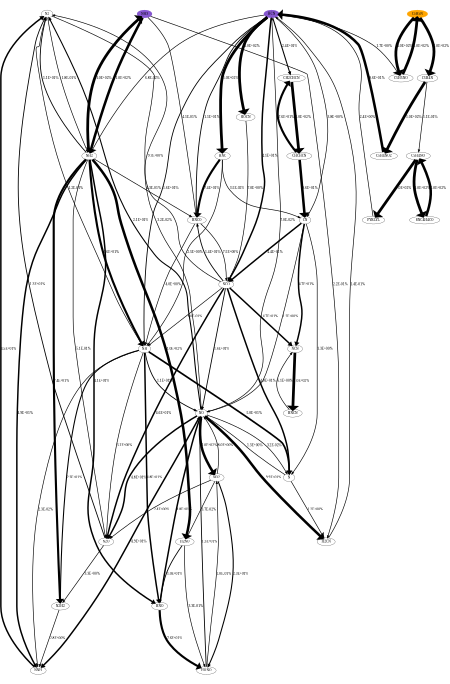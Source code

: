 digraph {
    graph [b="0,0,1558,558", rankdir=TB, center=true, splines=True, size="3,5!", dpi=400, ratio="fill"];
	NO -> N2 [label="2.1E+01%" fontcolor=black fontname=serif fontsize=16 penwidth=5]
	NO -> NNH [label="4.9E+01%" fontcolor=black fontname=serif fontsize=16 penwidth=7]
	NO -> N [label="3.2E-02%" fontcolor=black fontname=serif fontsize=16 penwidth=3]
	NO -> N2O [label="4.8E+01%" fontcolor=black fontname=serif fontsize=16 penwidth=7]
	NO -> NO2 [label="1.0E+02%" fontcolor=black fontname=serif fontsize=16 penwidth=12]
	NO -> HCN [label="7.0E-02%" fontcolor=black fontname=serif fontsize=16 penwidth=3]
	NO -> H2CN [label="9.9E+01%" fontcolor=black fontname=serif fontsize=16 penwidth=12]
	NH3 -> NH2 [label="1.0E+02%" fontcolor=black fontname=serif fontsize=16 penwidth=12]
	NH3 -> HNCO [label="4.1E-01%" fontcolor=black fontname=serif fontsize=16 penwidth=3]
	NH3 -> H2CN [label="2.2E-01%" fontcolor=black fontname=serif fontsize=16 penwidth=3]
	N2 -> NH2 [label="1.8E-01%" fontcolor=black fontname=serif fontsize=16 penwidth=3]
	N2 -> NO [label="3.2E-02%" fontcolor=black fontname=serif fontsize=16 penwidth=3]
	NNH -> N2 [label="4.5E+01%" fontcolor=black fontname=serif fontsize=16 penwidth=7]
	NO2 -> HONO [label="2.3E+01%" fontcolor=black fontname=serif fontsize=16 penwidth=5]
	NO2 -> H2NO [label="3.7E-02%" fontcolor=black fontname=serif fontsize=16 penwidth=3]
	NO2 -> N2O [label="2.4E+00%" fontcolor=black fontname=serif fontsize=16 penwidth=3]
	NO2 -> NO [label="8.0E+00%" fontcolor=black fontname=serif fontsize=16 penwidth=3]
	H2CN -> HCN [label="1.4E-01%" fontcolor=black fontname=serif fontsize=16 penwidth=3]
	N2O -> N2 [label="1.3E+01%" fontcolor=black fontname=serif fontsize=16 penwidth=4]
	N2O -> N2H2 [label="3.3E+00%" fontcolor=black fontname=serif fontsize=16 penwidth=3]
	N -> NO [label="1.3E+00%" fontcolor=black fontname=serif fontsize=16 penwidth=3]
	N -> H2CN [label="1.2E+00%" fontcolor=black fontname=serif fontsize=16 penwidth=3]
	HCN -> NH2 [label="6.8E-02%" fontcolor=black fontname=serif fontsize=16 penwidth=3]
	HCN -> NH [label="1.6E+01%" fontcolor=black fontname=serif fontsize=16 penwidth=4]
	HCN -> HNC [label="1.0E+02%" fontcolor=black fontname=serif fontsize=16 penwidth=13]
	HCN -> CN [label="3.8E+00%" fontcolor=black fontname=serif fontsize=16 penwidth=3]
	HCN -> HNCO [label="1.1E+01%" fontcolor=black fontname=serif fontsize=16 penwidth=4]
	HCN -> NCO [label="4.1E+01%" fontcolor=black fontname=serif fontsize=16 penwidth=7]
	HCN -> CH2CHCN [label="2.4E+01%" fontcolor=black fontname=serif fontsize=16 penwidth=5]
	HCN -> HOCN [label="1.0E+02%" fontcolor=black fontname=serif fontsize=16 penwidth=13]
	C5H5N -> C5H4N [label="1.0E+02%" fontcolor=black fontname=serif fontsize=16 penwidth=13]
	C5H5N -> C5H5NO [label="1.0E+02%" fontcolor=black fontname=serif fontsize=16 penwidth=13]
	NH2 -> N2 [label="1.1E+01%" fontcolor=black fontname=serif fontsize=16 penwidth=4]
	NH2 -> N2H2 [label="7.4E+01%" fontcolor=black fontname=serif fontsize=16 penwidth=10]
	NH2 -> NNH [label="4.9E+01%" fontcolor=black fontname=serif fontsize=16 penwidth=7]
	NH2 -> NH [label="7.6E+01%" fontcolor=black fontname=serif fontsize=16 penwidth=10]
	NH2 -> HNO [label="4.1E+01%" fontcolor=black fontname=serif fontsize=16 penwidth=7]
	NH2 -> H2NO [label="1.0E+02%" fontcolor=black fontname=serif fontsize=16 penwidth=12]
	NH2 -> N2O [label="5.1E-01%" fontcolor=black fontname=serif fontsize=16 penwidth=3]
	NH2 -> NH3 [label="1.0E+02%" fontcolor=black fontname=serif fontsize=16 penwidth=13]
	NH2 -> HNCO [label="4.3E-01%" fontcolor=black fontname=serif fontsize=16 penwidth=3]
	HNCO -> NH [label="4.0E+00%" fontcolor=black fontname=serif fontsize=16 penwidth=3]
	HNCO -> NCO [label="7.5E+00%" fontcolor=black fontname=serif fontsize=16 penwidth=3]
	HONO -> NO [label="1.3E+01%" fontcolor=black fontname=serif fontsize=16 penwidth=4]
	HONO -> NO2 [label="2.0E-01%" fontcolor=black fontname=serif fontsize=16 penwidth=3]
	H2NO -> HNO [label="1.0E+01%" fontcolor=black fontname=serif fontsize=16 penwidth=4]
	H2NO -> HONO [label="3.3E-01%" fontcolor=black fontname=serif fontsize=16 penwidth=3]
	N2H2 -> NNH [label="2.8E+00%" fontcolor=black fontname=serif fontsize=16 penwidth=3]
	NH -> N2 [label="1.2E-01%" fontcolor=black fontname=serif fontsize=16 penwidth=3]
	NH -> N2H2 [label="2.3E+01%" fontcolor=black fontname=serif fontsize=16 penwidth=5]
	NH -> NNH [label="2.3E-02%" fontcolor=black fontname=serif fontsize=16 penwidth=3]
	NH -> HNO [label="4.8E+01%" fontcolor=black fontname=serif fontsize=16 penwidth=7]
	NH -> N [label="5.0E+01%" fontcolor=black fontname=serif fontsize=16 penwidth=8]
	NH -> N2O [label="3.1E+00%" fontcolor=black fontname=serif fontsize=16 penwidth=3]
	NH -> NO [label="1.1E+01%" fontcolor=black fontname=serif fontsize=16 penwidth=4]
	HNC -> NH [label="2.5E+00%" fontcolor=black fontname=serif fontsize=16 penwidth=3]
	HNC -> CN [label="3.5E-02%" fontcolor=black fontname=serif fontsize=16 penwidth=3]
	HNC -> HNCO [label="7.4E+01%" fontcolor=black fontname=serif fontsize=16 penwidth=10]
	CN -> N [label="1.3E+00%" fontcolor=black fontname=serif fontsize=16 penwidth=3]
	CN -> NO [label="1.2E+00%" fontcolor=black fontname=serif fontsize=16 penwidth=3]
	CN -> NCO [label="4.4E+01%" fontcolor=black fontname=serif fontsize=16 penwidth=7]
	CN -> NCN [label="4.7E+01%" fontcolor=black fontname=serif fontsize=16 penwidth=7]
	NCO -> N2 [label="9.7E+00%" fontcolor=black fontname=serif fontsize=16 penwidth=3]
	NCO -> NH [label="8.0E-01%" fontcolor=black fontname=serif fontsize=16 penwidth=3]
	NCO -> N [label="4.8E+01%" fontcolor=black fontname=serif fontsize=16 penwidth=7]
	NCO -> N2O [label="4.6E+01%" fontcolor=black fontname=serif fontsize=16 penwidth=7]
	NCO -> NO [label="1.6E+01%" fontcolor=black fontname=serif fontsize=16 penwidth=4]
	NCO -> HNCO [label="1.4E+01%" fontcolor=black fontname=serif fontsize=16 penwidth=4]
	NCO -> NCN [label="4.7E+01%" fontcolor=black fontname=serif fontsize=16 penwidth=7]
	CH2CHCN -> CHCHCN [label="1.0E+02%" fontcolor=black fontname=serif fontsize=16 penwidth=13]
	HOCN -> NCO [label="7.0E+00%" fontcolor=black fontname=serif fontsize=16 penwidth=3]
	C5H4N -> C5H4NO [label="1.1E-01%" fontcolor=black fontname=serif fontsize=16 penwidth=3]
	C5H4N -> C5H4NO2 [label="1.0E+02%" fontcolor=black fontname=serif fontsize=16 penwidth=13]
	C5H5NO -> HCN [label="1.7E+00%" fontcolor=black fontname=serif fontsize=16 penwidth=3]
	C5H5NO -> C5H5N [label="1.0E+02%" fontcolor=black fontname=serif fontsize=16 penwidth=13]
	HNO -> HONO [label="7.6E+01%" fontcolor=black fontname=serif fontsize=16 penwidth=10]
	HNO -> NO [label="4.8E+01%" fontcolor=black fontname=serif fontsize=16 penwidth=7]
	NCN -> HNCN [label="1.0E+02%" fontcolor=black fontname=serif fontsize=16 penwidth=13]
	CHCHCN -> CN [label="9.6E+01%" fontcolor=black fontname=serif fontsize=16 penwidth=12]
	CHCHCN -> CH2CHCN [label="7.6E+01%" fontcolor=black fontname=serif fontsize=16 penwidth=10]
	C5H4NO -> PYRLYL [label="1.0E+02%" fontcolor=black fontname=serif fontsize=16 penwidth=13]
	C5H4NO -> BNC4H4CO [label="1.0E+02%" fontcolor=black fontname=serif fontsize=16 penwidth=13]
	C5H4NO2 -> HCN [label="9.6E+01%" fontcolor=black fontname=serif fontsize=16 penwidth=12]
	HNCN -> NCN [label="6.1E+00%" fontcolor=black fontname=serif fontsize=16 penwidth=3]
	PYRLYL -> HCN [label="2.4E+00%" fontcolor=black fontname=serif fontsize=16 penwidth=3]
	BNC4H4CO -> C5H4NO [label="1.0E+02%" fontcolor=black fontname=serif fontsize=16 penwidth=12]
	NO [fontname=serif fontsize=16]
	NH3 [fontname=serif fontsize=16]
	N2 [fontname=serif fontsize=16]
	NNH [fontname=serif fontsize=16]
	NO2 [fontname=serif fontsize=16]
	H2CN [fontname=serif fontsize=16]
	N2O [fontname=serif fontsize=16]
	N [fontname=serif fontsize=16]
	HCN [fontname=serif fontsize=16]
	C5H5N [fontname=serif fontsize=16]
	NH2 [fontname=serif fontsize=16]
	HNCO [fontname=serif fontsize=16]
	HONO [fontname=serif fontsize=16]
	H2NO [fontname=serif fontsize=16]
	N2H2 [fontname=serif fontsize=16]
	NH [fontname=serif fontsize=16]
	HNC [fontname=serif fontsize=16]
	CN [fontname=serif fontsize=16]
	NCO [fontname=serif fontsize=16]
	CH2CHCN [fontname=serif fontsize=16]
	HOCN [fontname=serif fontsize=16]
	C5H4N [fontname=serif fontsize=16]
	C5H5NO [fontname=serif fontsize=16]
	HNO [fontname=serif fontsize=16]
	NCN [fontname=serif fontsize=16]
	CHCHCN [fontname=serif fontsize=16]
	C5H4NO [fontname=serif fontsize=16]
	C5H4NO2 [fontname=serif fontsize=16]
	HNCN [fontname=serif fontsize=16]
	PYRLYL [fontname=serif fontsize=16]
	BNC4H4CO [fontname=serif fontsize=16]
	HCN [color="#500dbab1" fillcolor="#500dbab1" style=filled]
	NH3 [color="#500dbab1" fillcolor="#500dbab1" style=filled]
	C5H5N [color=orange fillcolor=orange style=filled]

    {rank="source"; C5H5N,NH3,HCN,N2}
}